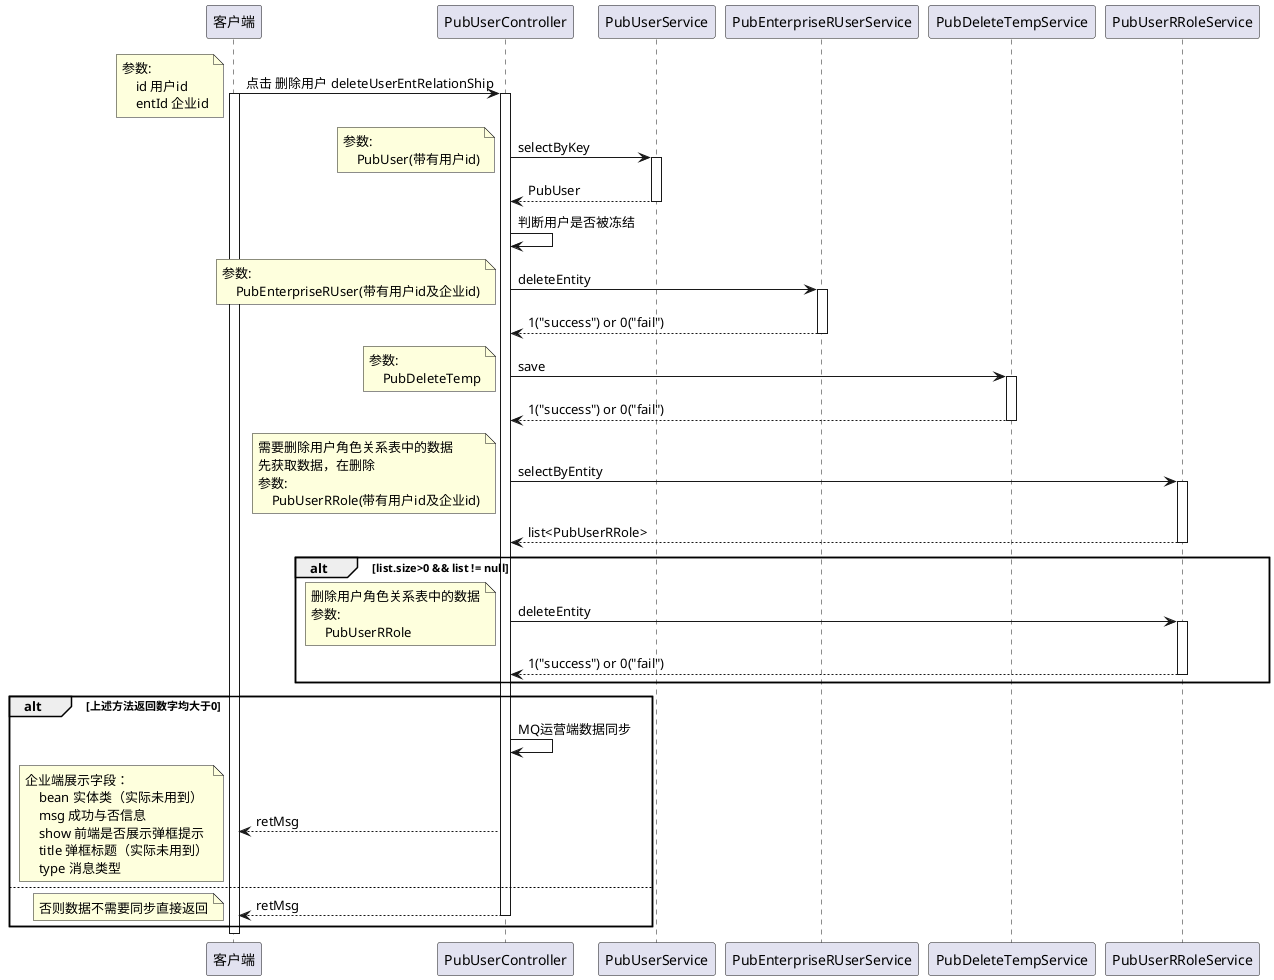 @startuml

客户端 -> PubUserController: 点击 删除用户 deleteUserEntRelationShip
activate 客户端
activate PubUserController
note left
    参数:
        id 用户id
        entId 企业id
end note

PubUserController -> PubUserService: selectByKey
note left
    参数:
        PubUser(带有用户id)
end note
activate PubUserService
return PubUser

PubUserController -> PubUserController:判断用户是否被冻结

PubUserController -> PubEnterpriseRUserService: deleteEntity
note left
    参数:
        PubEnterpriseRUser(带有用户id及企业id)
end note
activate PubEnterpriseRUserService
return 1("success") or 0("fail")

PubUserController -> PubDeleteTempService: save
note left
    参数:
        PubDeleteTemp
end note
activate PubDeleteTempService
return 1("success") or 0("fail")

PubUserController -> PubUserRRoleService: selectByEntity
note left
    需要删除用户角色关系表中的数据
    先获取数据，在删除
    参数:
        PubUserRRole(带有用户id及企业id)
end note
activate PubUserRRoleService
return list<PubUserRRole>

alt list.size>0 && list != null
PubUserController -> PubUserRRoleService: deleteEntity
note left
    删除用户角色关系表中的数据
    参数:
        PubUserRRole
end note
activate PubUserRRoleService
return 1("success") or 0("fail")
end alt

alt 上述方法返回数字均大于0

    PubUserController -> PubUserController: MQ运营端数据同步
    PubUserController --> 客户端: retMsg
    note left
    企业端展示字段：
        bean 实体类（实际未用到）
        msg 成功与否信息
        show 前端是否展示弹框提示
        title 弹框标题（实际未用到）
        type 消息类型
    end note
else
    return retMsg
    note left
        否则数据不需要同步直接返回
    end note
end alt
deactivate 客户端

@enduml